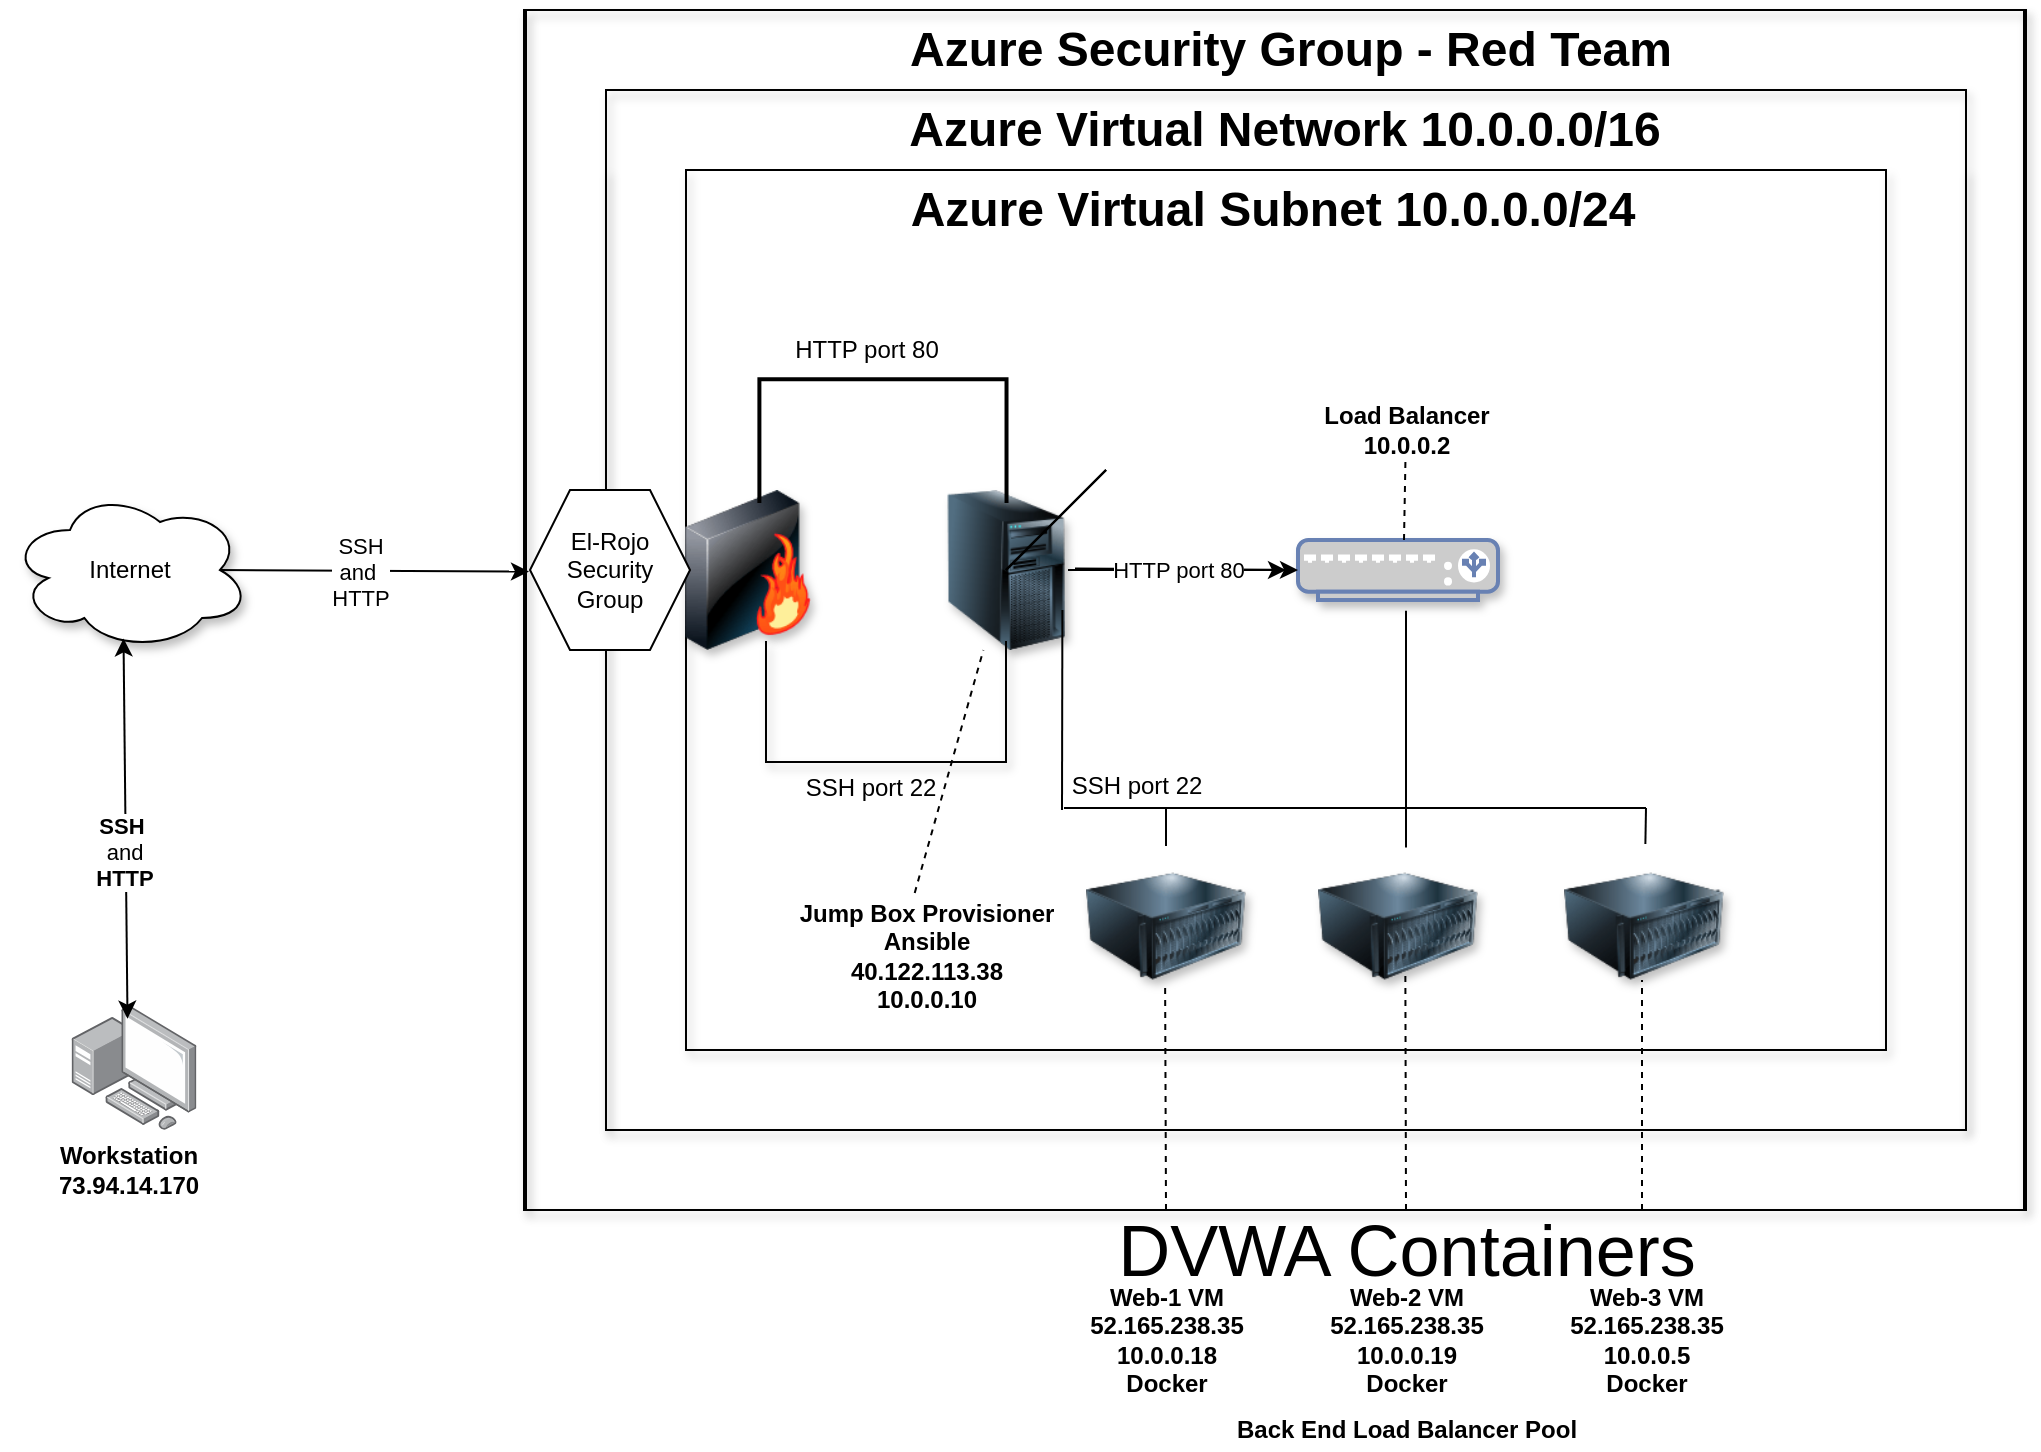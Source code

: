 <mxfile version="13.7.3" type="device"><diagram id="dpNckNlHvkf_hJROHn2G" name="Page-1"><mxGraphModel dx="1090" dy="690" grid="1" gridSize="10" guides="1" tooltips="1" connect="1" arrows="1" fold="1" page="1" pageScale="1" pageWidth="1100" pageHeight="850" math="0" shadow="0"><root><mxCell id="0"/><mxCell id="1" parent="0"/><mxCell id="L6xiQKie2YU0ImYSM6Gk-1" value="" style="points=[];aspect=fixed;html=1;align=center;shadow=0;dashed=0;image;image=img/lib/allied_telesis/computer_and_terminals/Personal_Computer_with_Server.svg;" parent="1" vertex="1"><mxGeometry x="52.8" y="577.6" width="62.4" height="62.4" as="geometry"/></mxCell><mxCell id="L6xiQKie2YU0ImYSM6Gk-2" value="Internet" style="ellipse;shape=cloud;whiteSpace=wrap;html=1;shadow=1;" parent="1" vertex="1"><mxGeometry x="22.0" y="320" width="120" height="80" as="geometry"/></mxCell><mxCell id="L6xiQKie2YU0ImYSM6Gk-8" value="" style="shape=partialRectangle;whiteSpace=wrap;html=1;bottom=1;right=1;left=1;top=0;fillColor=none;routingCenterX=-0.5;shadow=1;" parent="1" vertex="1"><mxGeometry x="279" y="80" width="750" height="600" as="geometry"/></mxCell><mxCell id="L6xiQKie2YU0ImYSM6Gk-9" value="" style="shape=partialRectangle;whiteSpace=wrap;html=1;bottom=1;right=1;left=1;top=0;fillColor=none;routingCenterX=-0.5;shadow=1;rotation=-180;" parent="1" vertex="1"><mxGeometry x="280" y="80" width="750" height="600" as="geometry"/></mxCell><mxCell id="L6xiQKie2YU0ImYSM6Gk-10" value="" style="shape=partialRectangle;whiteSpace=wrap;html=1;bottom=1;right=1;left=1;top=0;fillColor=none;routingCenterX=-0.5;shadow=1;" parent="1" vertex="1"><mxGeometry x="320" y="160" width="680" height="480" as="geometry"/></mxCell><mxCell id="L6xiQKie2YU0ImYSM6Gk-11" value="" style="shape=partialRectangle;whiteSpace=wrap;html=1;bottom=1;right=1;left=1;top=0;fillColor=none;routingCenterX=-0.5;shadow=1;rotation=-180;" parent="1" vertex="1"><mxGeometry x="320" y="120" width="680" height="520" as="geometry"/></mxCell><mxCell id="L6xiQKie2YU0ImYSM6Gk-12" value="" style="shape=partialRectangle;whiteSpace=wrap;html=1;bottom=1;right=1;left=1;top=0;fillColor=none;routingCenterX=-0.5;shadow=1;" parent="1" vertex="1"><mxGeometry x="360" y="160" width="600" height="440" as="geometry"/></mxCell><mxCell id="L6xiQKie2YU0ImYSM6Gk-14" value="&lt;b&gt;&lt;font style=&quot;font-size: 24px&quot;&gt;Azure Security Group - Red Team&lt;/font&gt;&lt;/b&gt;" style="text;html=1;align=center;verticalAlign=middle;resizable=0;points=[];autosize=1;" parent="1" vertex="1"><mxGeometry x="462" y="90" width="400" height="20" as="geometry"/></mxCell><mxCell id="L6xiQKie2YU0ImYSM6Gk-15" value="&lt;b&gt;&lt;font style=&quot;font-size: 24px&quot;&gt;Azure Virtual Network 10.0.0.0/16&lt;/font&gt;&lt;/b&gt;" style="text;html=1;align=center;verticalAlign=middle;resizable=0;points=[];autosize=1;" parent="1" vertex="1"><mxGeometry x="464" y="130" width="390" height="20" as="geometry"/></mxCell><mxCell id="L6xiQKie2YU0ImYSM6Gk-16" value="&lt;b&gt;&lt;font style=&quot;font-size: 24px&quot;&gt;Azure Virtual Subnet 10.0.0.0/24&lt;/font&gt;&lt;/b&gt;" style="text;html=1;align=center;verticalAlign=middle;resizable=0;points=[];autosize=1;" parent="1" vertex="1"><mxGeometry x="463" y="170" width="380" height="20" as="geometry"/></mxCell><mxCell id="L6xiQKie2YU0ImYSM6Gk-17" value="" style="image;html=1;image=img/lib/clip_art/networking/Firewall-page1_128x128.png;shadow=1;" parent="1" vertex="1"><mxGeometry x="340" y="320" width="102" height="80" as="geometry"/></mxCell><mxCell id="L6xiQKie2YU0ImYSM6Gk-18" value="" style="image;html=1;image=img/lib/clip_art/computers/Server_Tower_128x128.png;shadow=1;" parent="1" vertex="1"><mxGeometry x="480" y="320" width="80" height="80" as="geometry"/></mxCell><mxCell id="L6xiQKie2YU0ImYSM6Gk-19" value="" style="image;html=1;image=img/lib/clip_art/computers/Server_128x128.png;shadow=1;" parent="1" vertex="1"><mxGeometry x="560" y="498" width="80" height="80" as="geometry"/></mxCell><mxCell id="L6xiQKie2YU0ImYSM6Gk-20" value="" style="image;html=1;image=img/lib/clip_art/computers/Server_128x128.png;shadow=1;" parent="1" vertex="1"><mxGeometry x="676" y="498" width="80" height="80" as="geometry"/></mxCell><mxCell id="L6xiQKie2YU0ImYSM6Gk-21" value="" style="image;html=1;image=img/lib/clip_art/computers/Server_128x128.png;shadow=1;" parent="1" vertex="1"><mxGeometry x="799" y="498" width="80" height="80" as="geometry"/></mxCell><mxCell id="L6xiQKie2YU0ImYSM6Gk-23" value="" style="fontColor=#0066CC;verticalAlign=top;verticalLabelPosition=bottom;labelPosition=center;align=center;html=1;outlineConnect=0;fillColor=#CCCCCC;strokeColor=#6881B3;gradientColor=none;gradientDirection=north;strokeWidth=2;shape=mxgraph.networks.load_balancer;shadow=1;" parent="1" vertex="1"><mxGeometry x="666" y="345" width="100" height="30" as="geometry"/></mxCell><mxCell id="L6xiQKie2YU0ImYSM6Gk-26" value="" style="endArrow=classic;startArrow=classic;html=1;exitX=0.448;exitY=0.108;exitDx=0;exitDy=0;exitPerimeter=0;entryX=0.473;entryY=0.928;entryDx=0;entryDy=0;entryPerimeter=0;" parent="1" source="L6xiQKie2YU0ImYSM6Gk-1" target="L6xiQKie2YU0ImYSM6Gk-2" edge="1"><mxGeometry width="50" height="50" relative="1" as="geometry"><mxPoint x="460" y="490" as="sourcePoint"/><mxPoint x="510" y="440" as="targetPoint"/></mxGeometry></mxCell><mxCell id="L6xiQKie2YU0ImYSM6Gk-58" value="&lt;b&gt;SSH&lt;/b&gt;&amp;nbsp;&lt;br&gt;and&lt;br&gt;&lt;b&gt;HTTP&lt;/b&gt;" style="edgeLabel;html=1;align=center;verticalAlign=middle;resizable=0;points=[];" parent="L6xiQKie2YU0ImYSM6Gk-26" vertex="1" connectable="0"><mxGeometry x="-0.12" y="1" relative="1" as="geometry"><mxPoint as="offset"/></mxGeometry></mxCell><mxCell id="L6xiQKie2YU0ImYSM6Gk-29" value="" style="endArrow=classic;html=1;exitX=0.875;exitY=0.5;exitDx=0;exitDy=0;exitPerimeter=0;" parent="1" target="L6xiQKie2YU0ImYSM6Gk-17" edge="1"><mxGeometry width="50" height="50" relative="1" as="geometry"><mxPoint x="320" y="360" as="sourcePoint"/><mxPoint x="510" y="440" as="targetPoint"/></mxGeometry></mxCell><mxCell id="L6xiQKie2YU0ImYSM6Gk-32" value="" style="endArrow=classic;html=1;exitX=0.875;exitY=0.5;exitDx=0;exitDy=0;exitPerimeter=0;entryX=0;entryY=0.5;entryDx=0;entryDy=0;entryPerimeter=0;" parent="1" target="L6xiQKie2YU0ImYSM6Gk-23" edge="1"><mxGeometry width="50" height="50" relative="1" as="geometry"><mxPoint x="554.5" y="359.23" as="sourcePoint"/><mxPoint x="751.5" y="359.23" as="targetPoint"/></mxGeometry></mxCell><mxCell id="L6xiQKie2YU0ImYSM6Gk-33" value="" style="endArrow=none;html=1;" parent="1" edge="1"><mxGeometry width="50" height="50" relative="1" as="geometry"><mxPoint x="600" y="479" as="sourcePoint"/><mxPoint x="840" y="479" as="targetPoint"/></mxGeometry></mxCell><mxCell id="L6xiQKie2YU0ImYSM6Gk-34" value="" style="endArrow=none;html=1;" parent="1" source="L6xiQKie2YU0ImYSM6Gk-19" edge="1"><mxGeometry width="50" height="50" relative="1" as="geometry"><mxPoint x="600" y="497" as="sourcePoint"/><mxPoint x="600" y="479" as="targetPoint"/></mxGeometry></mxCell><mxCell id="L6xiQKie2YU0ImYSM6Gk-35" value="" style="endArrow=none;html=1;entryX=0.55;entryY=0.022;entryDx=0;entryDy=0;entryPerimeter=0;" parent="1" edge="1"><mxGeometry width="50" height="50" relative="1" as="geometry"><mxPoint x="720" y="479" as="sourcePoint"/><mxPoint x="720" y="498.76" as="targetPoint"/></mxGeometry></mxCell><mxCell id="L6xiQKie2YU0ImYSM6Gk-36" value="" style="endArrow=none;html=1;" parent="1" edge="1"><mxGeometry width="50" height="50" relative="1" as="geometry"><mxPoint x="840" y="479" as="sourcePoint"/><mxPoint x="839.69" y="497" as="targetPoint"/></mxGeometry></mxCell><mxCell id="L6xiQKie2YU0ImYSM6Gk-39" value="" style="line;strokeWidth=2;direction=south;html=1;shadow=1;" parent="1" vertex="1"><mxGeometry x="720" y="350" height="160" as="geometry"/></mxCell><mxCell id="L6xiQKie2YU0ImYSM6Gk-41" value="" style="endArrow=none;html=1;entryX=0.54;entryY=1.18;entryDx=0;entryDy=0;entryPerimeter=0;" parent="1" target="L6xiQKie2YU0ImYSM6Gk-23" edge="1"><mxGeometry width="50" height="50" relative="1" as="geometry"><mxPoint x="720" y="480" as="sourcePoint"/><mxPoint x="770" y="430" as="targetPoint"/></mxGeometry></mxCell><mxCell id="L6xiQKie2YU0ImYSM6Gk-42" value="&lt;b&gt;Web-1 VM&lt;br&gt;52.165.238.35&lt;br&gt;10.0.0.18&lt;br&gt;Docker&lt;br&gt;&lt;/b&gt;" style="text;html=1;align=center;verticalAlign=middle;resizable=0;points=[];autosize=1;" parent="1" vertex="1"><mxGeometry x="555" y="715" width="90" height="60" as="geometry"/></mxCell><mxCell id="L6xiQKie2YU0ImYSM6Gk-43" value="&lt;b&gt;Web-2 VM&lt;br&gt;52.165.238.35&lt;br&gt;10.0.0.19&lt;br&gt;Docker&lt;br&gt;&lt;/b&gt;" style="text;html=1;align=center;verticalAlign=middle;resizable=0;points=[];autosize=1;" parent="1" vertex="1"><mxGeometry x="675" y="715" width="90" height="60" as="geometry"/></mxCell><mxCell id="L6xiQKie2YU0ImYSM6Gk-44" value="&lt;b&gt;Jump Box Provisioner&lt;br&gt;Ansible&lt;br&gt;40.122.113.38&lt;br&gt;10.0.0.10&lt;/b&gt;" style="text;html=1;align=center;verticalAlign=middle;resizable=0;points=[];autosize=1;" parent="1" vertex="1"><mxGeometry x="410.38" y="522.6" width="140" height="60" as="geometry"/></mxCell><mxCell id="L6xiQKie2YU0ImYSM6Gk-45" value="&lt;b&gt;Web-3 VM&lt;br&gt;52.165.238.35&lt;br&gt;10.0.0.5&lt;br&gt;Docker&lt;br&gt;&lt;/b&gt;" style="text;html=1;align=center;verticalAlign=middle;resizable=0;points=[];autosize=1;" parent="1" vertex="1"><mxGeometry x="795" y="715" width="90" height="60" as="geometry"/></mxCell><mxCell id="L6xiQKie2YU0ImYSM6Gk-46" value="&lt;font style=&quot;font-size: 36px&quot;&gt;DVWA Containers&lt;/font&gt;" style="text;html=1;align=center;verticalAlign=middle;resizable=0;points=[];autosize=1;" parent="1" vertex="1"><mxGeometry x="570" y="685" width="300" height="30" as="geometry"/></mxCell><mxCell id="L6xiQKie2YU0ImYSM6Gk-47" value="" style="endArrow=none;dashed=1;html=1;exitX=0.457;exitY=-0.019;exitDx=0;exitDy=0;exitPerimeter=0;" parent="1" source="L6xiQKie2YU0ImYSM6Gk-44" target="L6xiQKie2YU0ImYSM6Gk-18" edge="1"><mxGeometry width="50" height="50" relative="1" as="geometry"><mxPoint x="520" y="660" as="sourcePoint"/><mxPoint x="570" y="610" as="targetPoint"/></mxGeometry></mxCell><mxCell id="L6xiQKie2YU0ImYSM6Gk-48" value="" style="endArrow=none;dashed=1;html=1;" parent="1" edge="1"><mxGeometry width="50" height="50" relative="1" as="geometry"><mxPoint x="600" y="680" as="sourcePoint"/><mxPoint x="599.561" y="566" as="targetPoint"/></mxGeometry></mxCell><mxCell id="L6xiQKie2YU0ImYSM6Gk-51" value="" style="endArrow=none;dashed=1;html=1;" parent="1" edge="1"><mxGeometry width="50" height="50" relative="1" as="geometry"><mxPoint x="720" y="680" as="sourcePoint"/><mxPoint x="719.684" y="563" as="targetPoint"/></mxGeometry></mxCell><mxCell id="L6xiQKie2YU0ImYSM6Gk-52" value="" style="endArrow=none;dashed=1;html=1;entryX=0.5;entryY=1;entryDx=0;entryDy=0;" parent="1" edge="1"><mxGeometry width="50" height="50" relative="1" as="geometry"><mxPoint x="838" y="680" as="sourcePoint"/><mxPoint x="838" y="565" as="targetPoint"/></mxGeometry></mxCell><mxCell id="L6xiQKie2YU0ImYSM6Gk-53" value="&lt;b&gt;Workstation&lt;br&gt;73.94.14.170&lt;br&gt;&lt;/b&gt;" style="text;html=1;align=center;verticalAlign=middle;resizable=0;points=[];autosize=1;" parent="1" vertex="1"><mxGeometry x="36" y="645" width="90" height="30" as="geometry"/></mxCell><mxCell id="L6xiQKie2YU0ImYSM6Gk-56" value="&lt;b&gt;Load Balancer&lt;br&gt;10.0.0.2&lt;/b&gt;" style="text;html=1;resizable=0;autosize=1;align=center;verticalAlign=middle;points=[];fillColor=none;strokeColor=none;rounded=0;shadow=1;" parent="1" vertex="1"><mxGeometry x="670" y="275" width="100" height="30" as="geometry"/></mxCell><mxCell id="L6xiQKie2YU0ImYSM6Gk-57" value="" style="endArrow=none;dashed=1;html=1;" parent="1" target="L6xiQKie2YU0ImYSM6Gk-56" edge="1"><mxGeometry width="50" height="50" relative="1" as="geometry"><mxPoint x="719" y="345" as="sourcePoint"/><mxPoint x="570" y="400" as="targetPoint"/></mxGeometry></mxCell><mxCell id="L6xiQKie2YU0ImYSM6Gk-59" value="&lt;b&gt;Back End Load Balancer Pool&lt;/b&gt;" style="text;html=1;align=center;verticalAlign=middle;resizable=0;points=[];autosize=1;" parent="1" vertex="1"><mxGeometry x="625" y="780" width="190" height="20" as="geometry"/></mxCell><mxCell id="L6xiQKie2YU0ImYSM6Gk-61" value="" style="shape=partialRectangle;whiteSpace=wrap;html=1;bottom=1;right=1;left=1;top=0;fillColor=none;routingCenterX=-0.5;shadow=1;" parent="1" vertex="1"><mxGeometry x="400" y="396" width="120" height="60" as="geometry"/></mxCell><mxCell id="L6xiQKie2YU0ImYSM6Gk-62" value="SSH port 22" style="text;html=1;resizable=0;autosize=1;align=center;verticalAlign=middle;points=[];fillColor=none;strokeColor=none;rounded=0;shadow=1;" parent="1" vertex="1"><mxGeometry x="412" y="459" width="80" height="20" as="geometry"/></mxCell><mxCell id="L6xiQKie2YU0ImYSM6Gk-65" value="" style="endArrow=none;html=1;entryX=0.865;entryY=0.75;entryDx=0;entryDy=0;entryPerimeter=0;" parent="1" edge="1"><mxGeometry width="50" height="50" relative="1" as="geometry"><mxPoint x="548" y="480" as="sourcePoint"/><mxPoint x="548.2" y="380" as="targetPoint"/><Array as="points"/></mxGeometry></mxCell><mxCell id="2zQLSe6m0WZwS2O18Ljv-1" value="" style="endArrow=none;html=1;" parent="1" edge="1"><mxGeometry width="50" height="50" relative="1" as="geometry"><mxPoint x="549" y="479" as="sourcePoint"/><mxPoint x="600" y="479" as="targetPoint"/></mxGeometry></mxCell><mxCell id="2zQLSe6m0WZwS2O18Ljv-2" value="SSH port 22" style="edgeLabel;html=1;align=center;verticalAlign=middle;resizable=0;points=[];fontSize=12;" parent="2zQLSe6m0WZwS2O18Ljv-1" vertex="1" connectable="0"><mxGeometry x="-0.464" y="7" relative="1" as="geometry"><mxPoint x="22" y="-4" as="offset"/></mxGeometry></mxCell><mxCell id="2zQLSe6m0WZwS2O18Ljv-3" value="" style="strokeWidth=2;html=1;shape=mxgraph.flowchart.annotation_1;align=left;pointerEvents=1;rotation=90;" parent="1" vertex="1"><mxGeometry x="427.54" y="233.79" width="61.88" height="123.56" as="geometry"/></mxCell><mxCell id="2zQLSe6m0WZwS2O18Ljv-6" value="HTTP port 80" style="text;html=1;resizable=0;autosize=1;align=center;verticalAlign=middle;points=[];fillColor=none;strokeColor=none;rounded=0;fontSize=12;" parent="1" vertex="1"><mxGeometry x="405" y="240" width="90" height="20" as="geometry"/></mxCell><mxCell id="2zQLSe6m0WZwS2O18Ljv-15" value="" style="endArrow=classic;html=1;fontSize=12;" parent="1" edge="1"><mxGeometry relative="1" as="geometry"><mxPoint x="551" y="360" as="sourcePoint"/><mxPoint x="660" y="360" as="targetPoint"/><Array as="points"><mxPoint x="600" y="360"/></Array></mxGeometry></mxCell><mxCell id="2zQLSe6m0WZwS2O18Ljv-16" value="HTTP port 80" style="edgeLabel;resizable=0;html=1;align=center;verticalAlign=middle;" parent="2zQLSe6m0WZwS2O18Ljv-15" connectable="0" vertex="1"><mxGeometry relative="1" as="geometry"/></mxCell><mxCell id="2zQLSe6m0WZwS2O18Ljv-23" value="" style="endArrow=classic;html=1;exitX=0.875;exitY=0.5;exitDx=0;exitDy=0;exitPerimeter=0;entryX=0.998;entryY=0.532;entryDx=0;entryDy=0;entryPerimeter=0;" parent="1" source="L6xiQKie2YU0ImYSM6Gk-2" target="L6xiQKie2YU0ImYSM6Gk-9" edge="1"><mxGeometry width="50" height="50" relative="1" as="geometry"><mxPoint x="127" y="360" as="sourcePoint"/><mxPoint x="250" y="360" as="targetPoint"/></mxGeometry></mxCell><mxCell id="2zQLSe6m0WZwS2O18Ljv-24" value="SSH&lt;br&gt;and&amp;nbsp;&lt;br&gt;HTTP" style="edgeLabel;html=1;align=center;verticalAlign=middle;resizable=0;points=[];" parent="2zQLSe6m0WZwS2O18Ljv-23" vertex="1" connectable="0"><mxGeometry x="-0.217" relative="1" as="geometry"><mxPoint x="9" as="offset"/></mxGeometry></mxCell><mxCell id="2zQLSe6m0WZwS2O18Ljv-25" value="El-Rojo Security Group" style="shape=hexagon;perimeter=hexagonPerimeter2;whiteSpace=wrap;html=1;fixedSize=1;fontSize=12;" parent="1" vertex="1"><mxGeometry x="282" y="320" width="80" height="80" as="geometry"/></mxCell><mxCell id="2zQLSe6m0WZwS2O18Ljv-26" value="" style="endArrow=none;html=1;fontSize=12;" parent="1" edge="1"><mxGeometry width="50" height="50" relative="1" as="geometry"><mxPoint x="520" y="360" as="sourcePoint"/><mxPoint x="570" y="310" as="targetPoint"/></mxGeometry></mxCell><mxCell id="2zQLSe6m0WZwS2O18Ljv-27" value="" style="endArrow=none;html=1;fontSize=12;" parent="1" edge="1"><mxGeometry width="50" height="50" relative="1" as="geometry"><mxPoint x="520" y="360" as="sourcePoint"/><mxPoint x="570" y="310" as="targetPoint"/></mxGeometry></mxCell><mxCell id="2zQLSe6m0WZwS2O18Ljv-28" value="" style="endArrow=none;html=1;fontSize=12;" parent="1" edge="1"><mxGeometry width="50" height="50" relative="1" as="geometry"><mxPoint x="520" y="360" as="sourcePoint"/><mxPoint x="570" y="310" as="targetPoint"/></mxGeometry></mxCell><mxCell id="2zQLSe6m0WZwS2O18Ljv-32" value="" style="endArrow=none;html=1;fontSize=12;exitX=0;exitY=0;exitDx=0;exitDy=0;entryX=1;entryY=0;entryDx=0;entryDy=0;" parent="1" source="L6xiQKie2YU0ImYSM6Gk-12" target="L6xiQKie2YU0ImYSM6Gk-12" edge="1"><mxGeometry width="50" height="50" relative="1" as="geometry"><mxPoint x="770" y="390" as="sourcePoint"/><mxPoint x="820" y="340" as="targetPoint"/></mxGeometry></mxCell></root></mxGraphModel></diagram></mxfile>